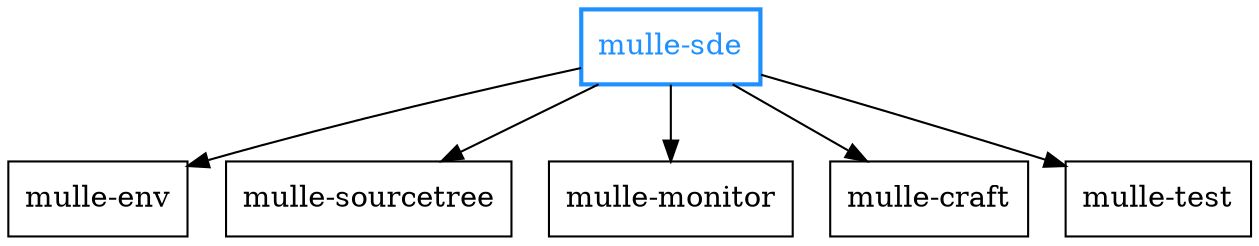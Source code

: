 digraph G {
    graph [rankdir = TD];

    node[ shape=record];

    "mulle-sde" -> "mulle-env"
    "mulle-sde" -> "mulle-sourcetree"
    "mulle-sde" -> "mulle-monitor"
    "mulle-sde" -> "mulle-craft"
    "mulle-sde" -> "mulle-test"

    "mulle-sde"   [ color="dodgerblue"; fontcolor="dodgerblue"; penwidth="2"]
}
